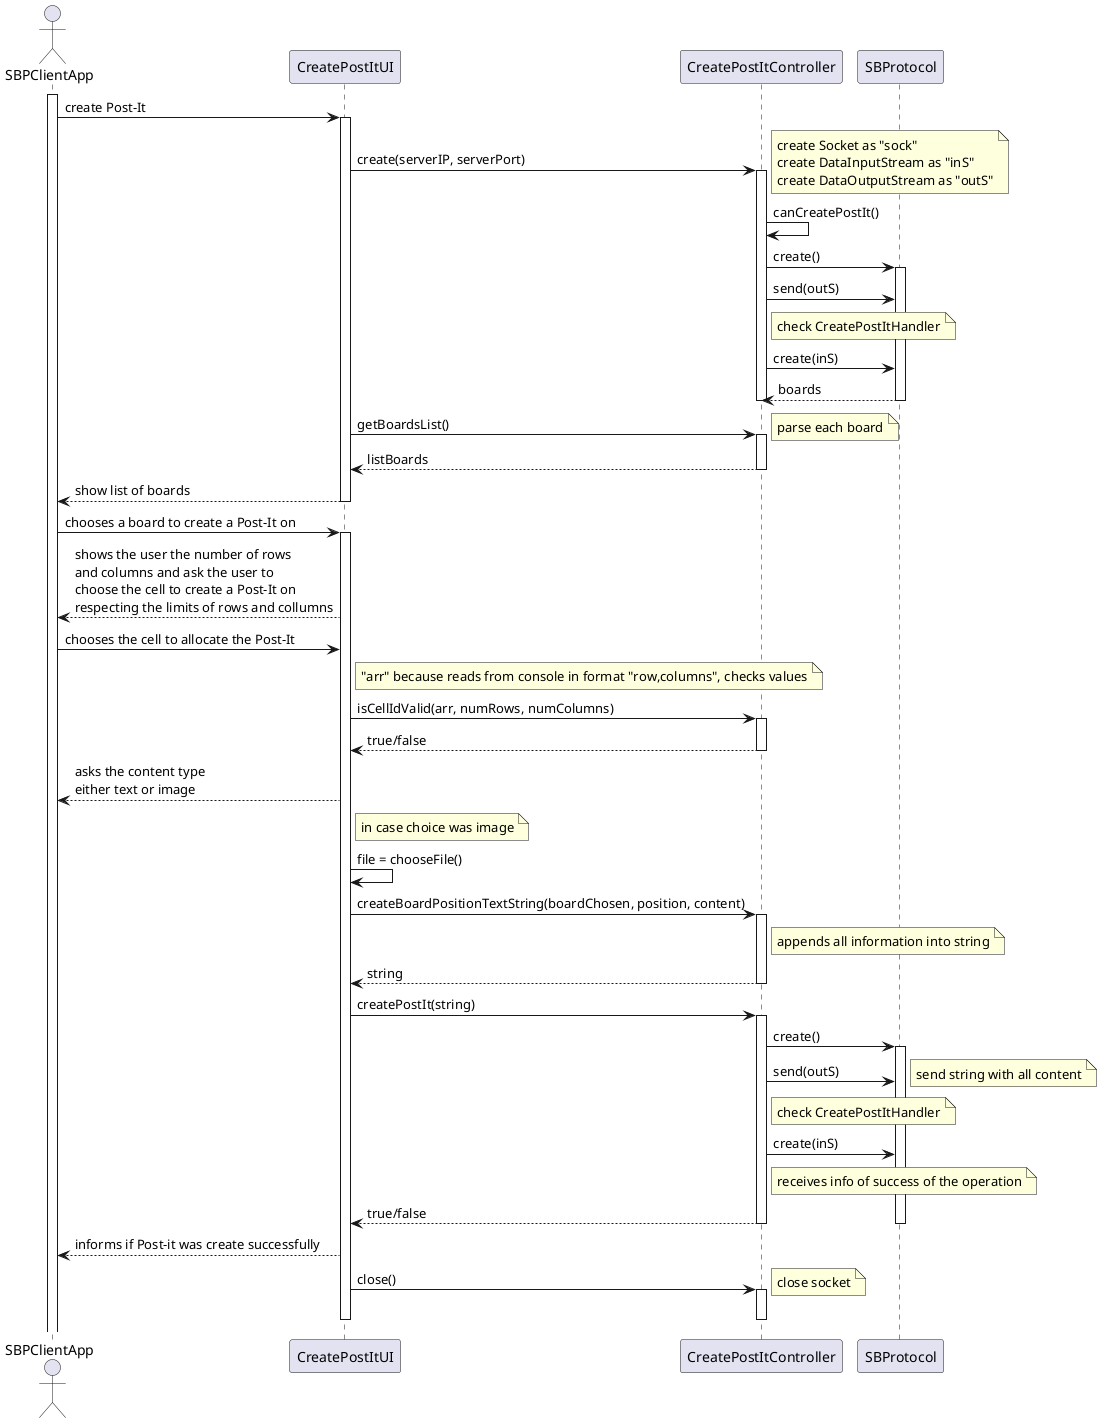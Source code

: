 @startuml
actor SBPClientApp as user
participant CreatePostItUI as ui
participant CreatePostItController as ctrl
participant SBProtocol as sbp



activate user
user -> ui :create Post-It
activate ui

    ui -> ctrl :create(serverIP, serverPort)
    note right: create Socket as "sock"\ncreate DataInputStream as "inS"\ncreate DataOutputStream as "outS"
    activate ctrl
        ctrl -> ctrl:canCreatePostIt()

        ctrl -> sbp : create()
        activate sbp
            ctrl -> sbp : send(outS)
            note right of ctrl: check CreatePostItHandler
            ctrl -> sbp : create(inS)
            sbp --> ctrl: boards
        deactivate sbp
    deactivate ctrl

    ui -> ctrl: getBoardsList()
    activate ctrl
        note right : parse each board
        ctrl --> ui: listBoards

    deactivate ctrl

    ui --> user : show list of boards

deactivate ui

user -> ui : chooses a board to create a Post-It on
activate ui

ui --> user : shows the user the number of rows\nand columns and ask the user to\nchoose the cell to create a Post-It on\nrespecting the limits of rows and collumns
user -> ui : chooses the cell to allocate the Post-It


    note right of ui: "arr" because reads from console in format "row,columns", checks values
    ui -> ctrl : isCellIdValid(arr, numRows, numColumns)
    activate ctrl
        ctrl --> ui : true/false
    deactivate ctrl


    ui --> user : asks the content type\neither text or image

    note right of ui: in case choice was image
    ui -> ui : file = chooseFile()

    ui -> ctrl : createBoardPositionTextString(boardChosen, position, content)
    activate ctrl
        note right of ctrl : appends all information into string
        ctrl --> ui : string
    deactivate ctrl


    ui -> ctrl :createPostIt(string)
    activate ctrl
        ctrl -> sbp : create()
        activate sbp
            ctrl -> sbp : send(outS)
            note right of ctrl: check CreatePostItHandler
            note right :send string with all content
            ctrl -> sbp : create(inS)
            note right of ctrl : receives info of success of the operation
            ctrl --> ui : true/false

        deactivate sbp
    deactivate ctrl

    ui --> user : informs if Post-it was create successfully


    ui -> ctrl : close()
    activate ctrl
        note right : close socket
    deactivate ctrl
deactivate ui





@enduml


